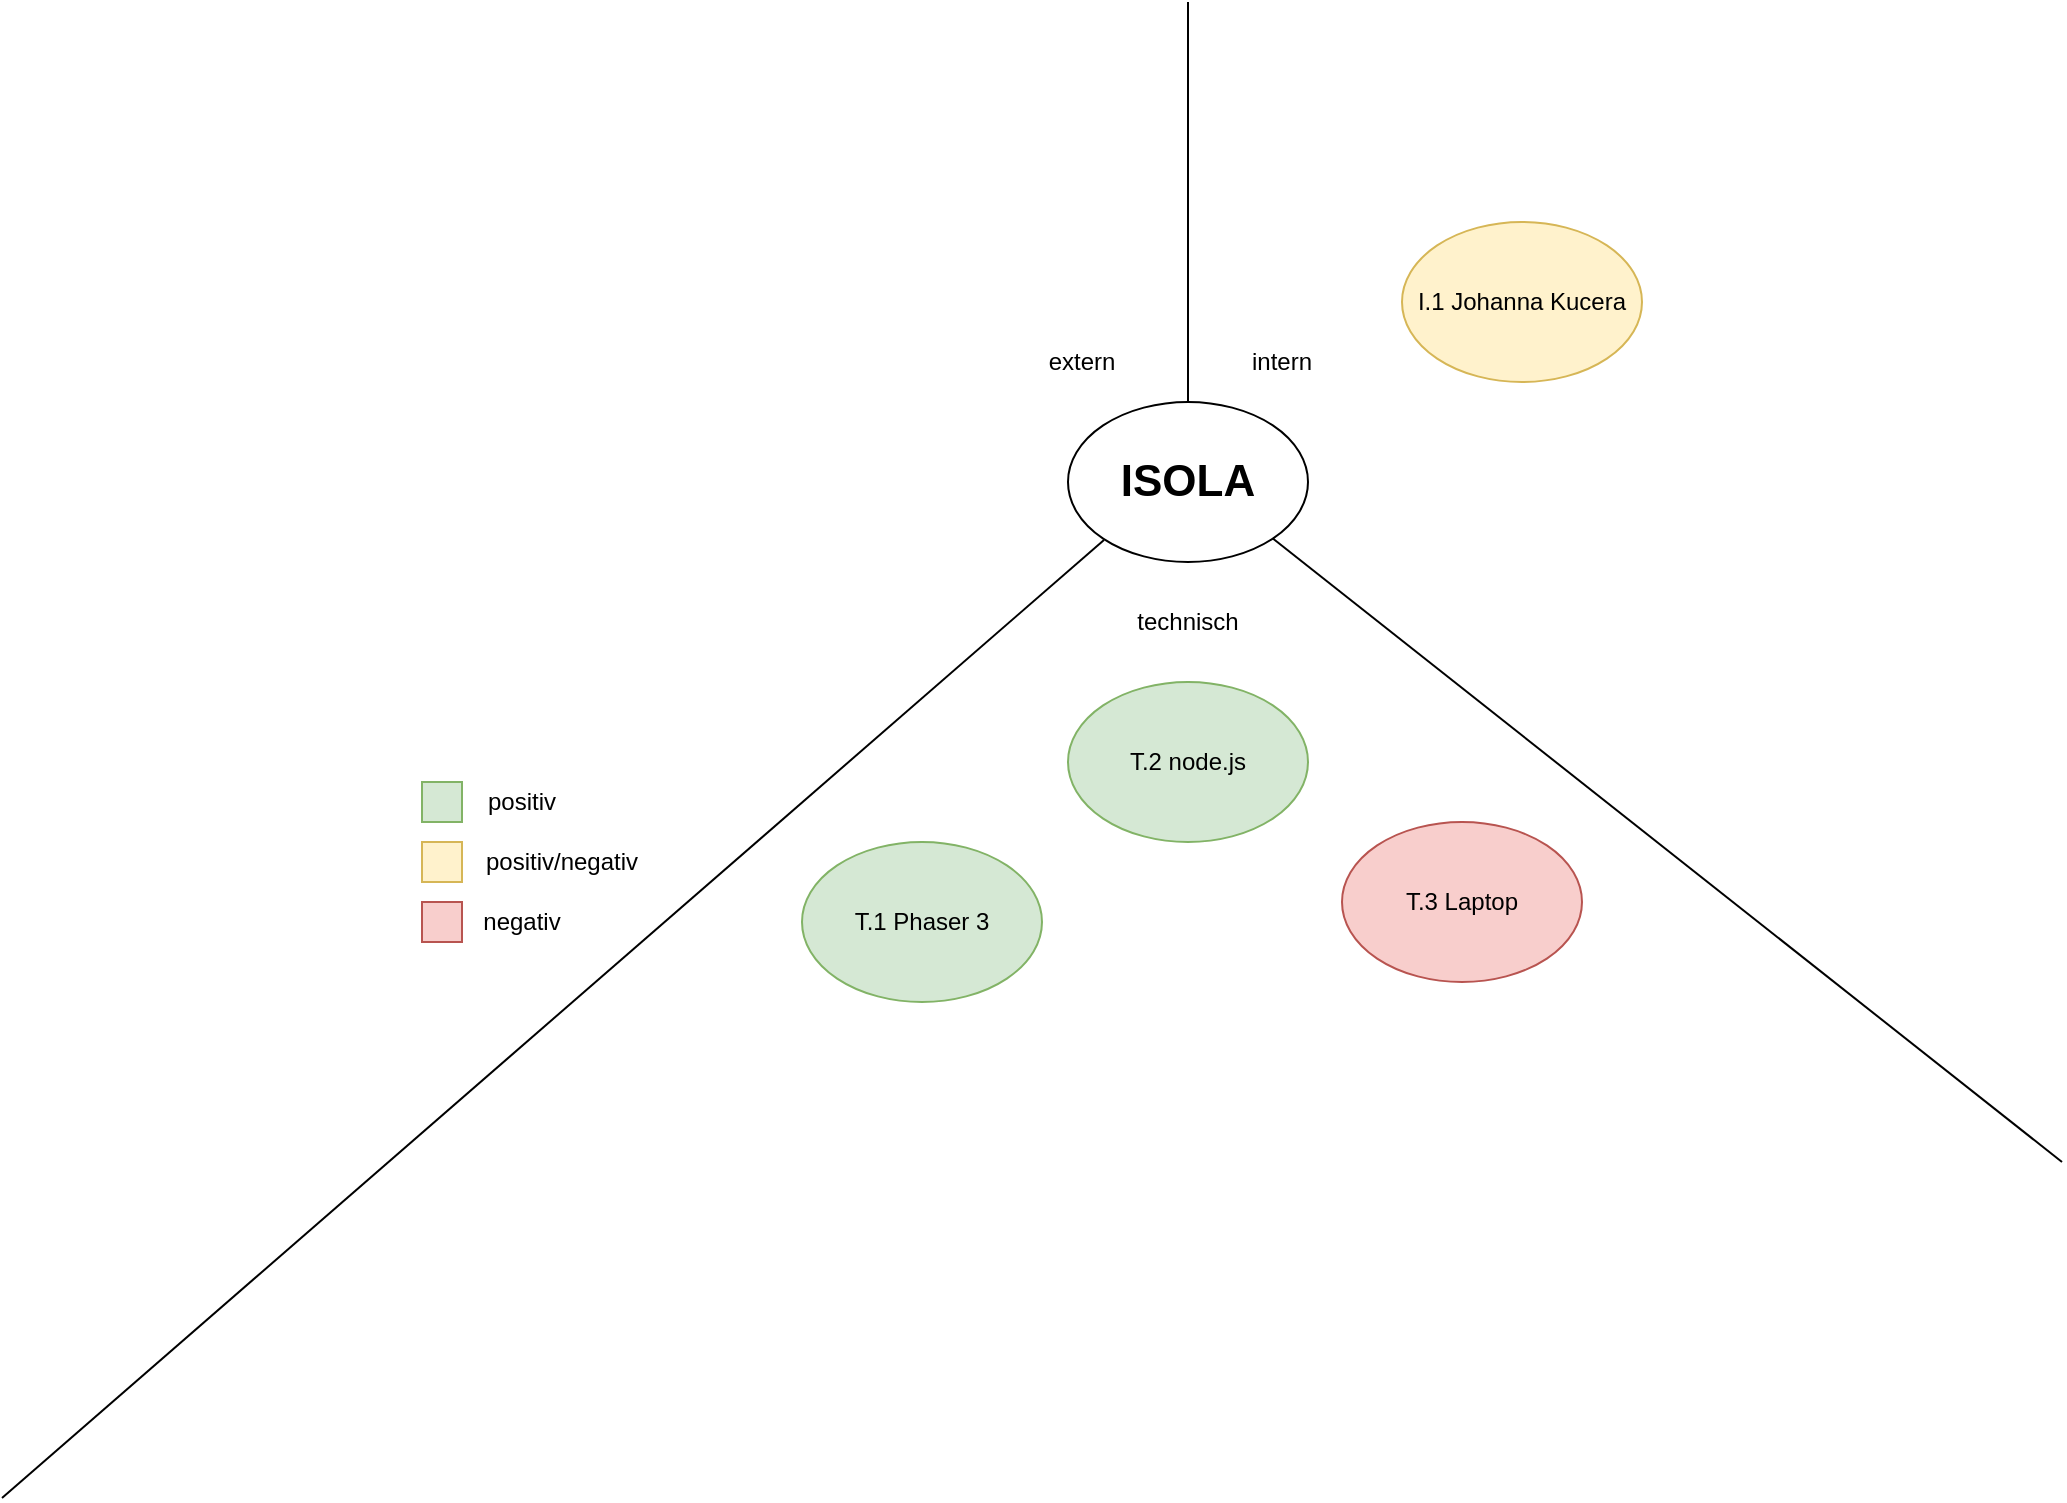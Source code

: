 <mxfile version="10.7.5" type="device"><diagram id="_VoENDS9Ct00ZREyLK3t" name="Page-1"><mxGraphModel dx="1667" dy="435" grid="1" gridSize="10" guides="1" tooltips="1" connect="1" arrows="1" fold="1" page="1" pageScale="1" pageWidth="827" pageHeight="1169" math="0" shadow="0"><root><mxCell id="0"/><mxCell id="1" parent="0"/><mxCell id="a2imwTZf0J38vk2g3FCA-1" value="&lt;b&gt;&lt;font style=&quot;font-size: 22px&quot;&gt;ISOLA&lt;/font&gt;&lt;/b&gt;" style="ellipse;whiteSpace=wrap;html=1;" parent="1" vertex="1"><mxGeometry x="353" y="200" width="120" height="80" as="geometry"/></mxCell><mxCell id="a2imwTZf0J38vk2g3FCA-3" value="" style="endArrow=none;html=1;entryX=0;entryY=1;entryDx=0;entryDy=0;" parent="1" edge="1"><mxGeometry width="50" height="50" relative="1" as="geometry"><mxPoint x="-180" y="748" as="sourcePoint"/><mxPoint x="371" y="269" as="targetPoint"/></mxGeometry></mxCell><mxCell id="a2imwTZf0J38vk2g3FCA-4" value="" style="endArrow=none;html=1;entryX=1;entryY=1;entryDx=0;entryDy=0;" parent="1" target="a2imwTZf0J38vk2g3FCA-1" edge="1"><mxGeometry width="50" height="50" relative="1" as="geometry"><mxPoint x="850" y="580" as="sourcePoint"/><mxPoint x="70" y="770" as="targetPoint"/></mxGeometry></mxCell><mxCell id="a2imwTZf0J38vk2g3FCA-5" value="" style="endArrow=none;html=1;entryX=0.5;entryY=0;entryDx=0;entryDy=0;" parent="1" target="a2imwTZf0J38vk2g3FCA-1" edge="1"><mxGeometry width="50" height="50" relative="1" as="geometry"><mxPoint x="413" as="sourcePoint"/><mxPoint x="70" y="770" as="targetPoint"/></mxGeometry></mxCell><mxCell id="a2imwTZf0J38vk2g3FCA-6" value="intern" style="text;html=1;strokeColor=none;fillColor=none;align=center;verticalAlign=middle;whiteSpace=wrap;rounded=0;" parent="1" vertex="1"><mxGeometry x="440" y="170" width="40" height="20" as="geometry"/></mxCell><mxCell id="a2imwTZf0J38vk2g3FCA-7" value="extern" style="text;html=1;strokeColor=none;fillColor=none;align=center;verticalAlign=middle;whiteSpace=wrap;rounded=0;" parent="1" vertex="1"><mxGeometry x="340" y="170" width="40" height="20" as="geometry"/></mxCell><mxCell id="a2imwTZf0J38vk2g3FCA-8" value="technisch&lt;br&gt;" style="text;html=1;strokeColor=none;fillColor=none;align=center;verticalAlign=middle;whiteSpace=wrap;rounded=0;" parent="1" vertex="1"><mxGeometry x="393" y="300" width="40" height="20" as="geometry"/></mxCell><mxCell id="a2imwTZf0J38vk2g3FCA-9" value="I.1 Johanna Kucera" style="ellipse;whiteSpace=wrap;html=1;fillColor=#fff2cc;strokeColor=#d6b656;" parent="1" vertex="1"><mxGeometry x="520" y="110" width="120" height="80" as="geometry"/></mxCell><mxCell id="a2imwTZf0J38vk2g3FCA-10" value="T.1 Phaser 3" style="ellipse;whiteSpace=wrap;html=1;fillColor=#d5e8d4;strokeColor=#82b366;" parent="1" vertex="1"><mxGeometry x="220" y="420" width="120" height="80" as="geometry"/></mxCell><mxCell id="a2imwTZf0J38vk2g3FCA-11" value="T.2 node.js" style="ellipse;whiteSpace=wrap;html=1;fillColor=#d5e8d4;strokeColor=#82b366;" parent="1" vertex="1"><mxGeometry x="353" y="340" width="120" height="80" as="geometry"/></mxCell><mxCell id="a2imwTZf0J38vk2g3FCA-12" value="T.3 Laptop" style="ellipse;whiteSpace=wrap;html=1;fillColor=#f8cecc;strokeColor=#b85450;" parent="1" vertex="1"><mxGeometry x="490" y="410" width="120" height="80" as="geometry"/></mxCell><mxCell id="a2imwTZf0J38vk2g3FCA-13" value="" style="rounded=0;whiteSpace=wrap;html=1;fillColor=#d5e8d4;strokeColor=#82b366;" parent="1" vertex="1"><mxGeometry x="30" y="390" width="20" height="20" as="geometry"/></mxCell><mxCell id="a2imwTZf0J38vk2g3FCA-14" value="" style="rounded=0;whiteSpace=wrap;html=1;fillColor=#fff2cc;strokeColor=#d6b656;" parent="1" vertex="1"><mxGeometry x="30" y="420" width="20" height="20" as="geometry"/></mxCell><mxCell id="a2imwTZf0J38vk2g3FCA-15" value="" style="rounded=0;whiteSpace=wrap;html=1;fillColor=#f8cecc;strokeColor=#b85450;" parent="1" vertex="1"><mxGeometry x="30" y="450" width="20" height="20" as="geometry"/></mxCell><mxCell id="a2imwTZf0J38vk2g3FCA-16" value="positiv" style="text;html=1;strokeColor=none;fillColor=none;align=center;verticalAlign=middle;whiteSpace=wrap;rounded=0;" parent="1" vertex="1"><mxGeometry x="60" y="390" width="40" height="20" as="geometry"/></mxCell><mxCell id="a2imwTZf0J38vk2g3FCA-17" value="positiv/negativ" style="text;html=1;strokeColor=none;fillColor=none;align=center;verticalAlign=middle;whiteSpace=wrap;rounded=0;" parent="1" vertex="1"><mxGeometry x="80" y="420" width="40" height="20" as="geometry"/></mxCell><mxCell id="a2imwTZf0J38vk2g3FCA-18" value="negativ" style="text;html=1;strokeColor=none;fillColor=none;align=center;verticalAlign=middle;whiteSpace=wrap;rounded=0;" parent="1" vertex="1"><mxGeometry x="60" y="450" width="40" height="20" as="geometry"/></mxCell></root></mxGraphModel></diagram></mxfile>